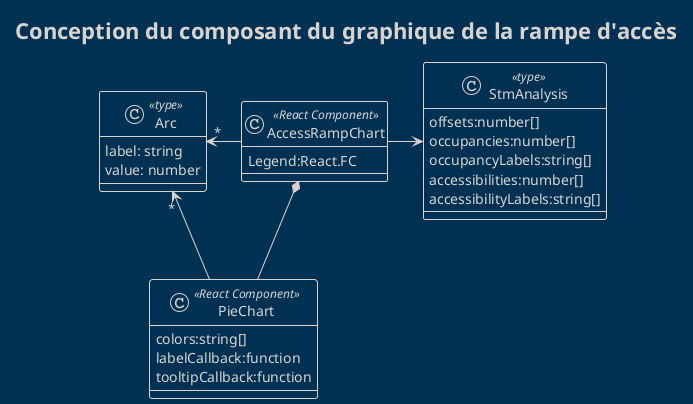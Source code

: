 @startuml access-design

title Conception du composant du graphique de la rampe d'accès
skinparam classAttributeIconSize 0
!theme blueprint

class AccessRampChart<<React Component>>{
    Legend:React.FC
}

class PieChart<<React Component>>{
    colors:string[]
    labelCallback:function
    tooltipCallback:function
}

class StmAnalysis<<type>> {
    offsets:number[]
    occupancies:number[]
    occupancyLabels:string[]
    accessibilities:number[]
    accessibilityLabels:string[]
}

class Arc<<type>> {
    label: string
    value: number
}

AccessRampChart *-- PieChart
AccessRampChart -right-> StmAnalysis
AccessRampChart -left-> "*" Arc
PieChart --> "*" Arc

@enduml